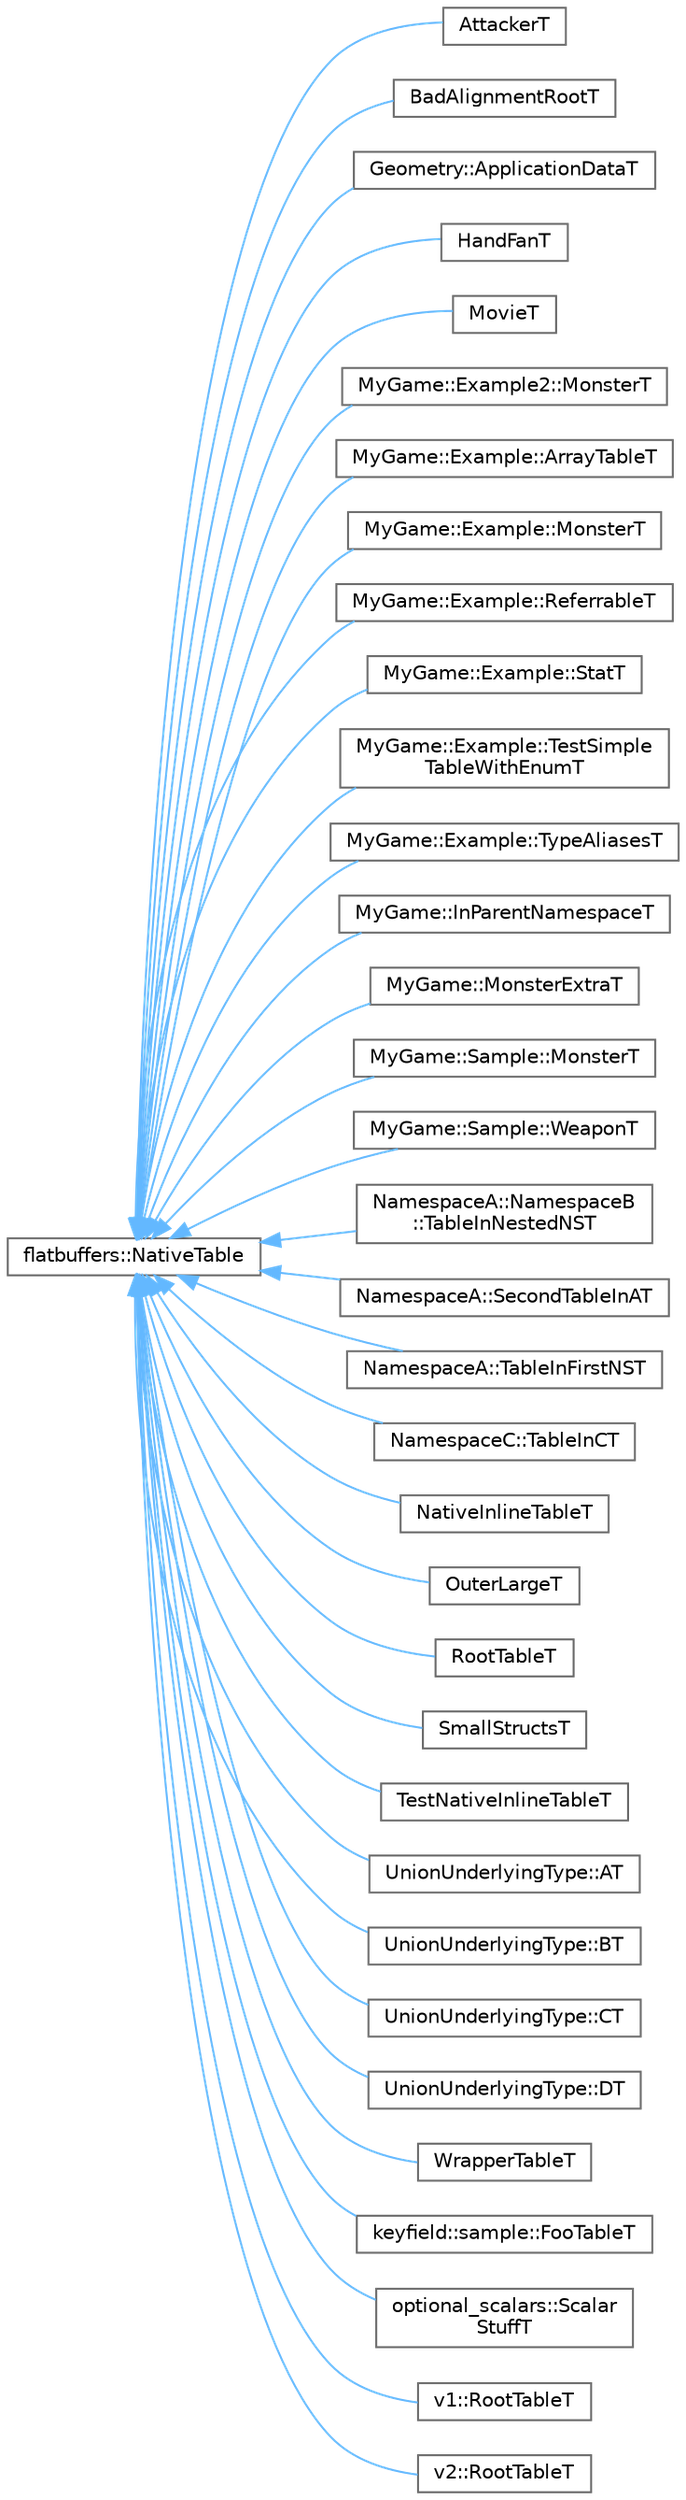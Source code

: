 digraph "Graphical Class Hierarchy"
{
 // LATEX_PDF_SIZE
  bgcolor="transparent";
  edge [fontname=Helvetica,fontsize=10,labelfontname=Helvetica,labelfontsize=10];
  node [fontname=Helvetica,fontsize=10,shape=box,height=0.2,width=0.4];
  rankdir="LR";
  Node0 [id="Node000000",label="flatbuffers::NativeTable",height=0.2,width=0.4,color="grey40", fillcolor="white", style="filled",URL="$structflatbuffers_1_1NativeTable.html",tooltip=" "];
  Node0 -> Node1 [id="edge79_Node000000_Node000001",dir="back",color="steelblue1",style="solid",tooltip=" "];
  Node1 [id="Node000001",label="AttackerT",height=0.2,width=0.4,color="grey40", fillcolor="white", style="filled",URL="$structAttackerT.html",tooltip=" "];
  Node0 -> Node2 [id="edge80_Node000000_Node000002",dir="back",color="steelblue1",style="solid",tooltip=" "];
  Node2 [id="Node000002",label="BadAlignmentRootT",height=0.2,width=0.4,color="grey40", fillcolor="white", style="filled",URL="$structBadAlignmentRootT.html",tooltip=" "];
  Node0 -> Node3 [id="edge81_Node000000_Node000003",dir="back",color="steelblue1",style="solid",tooltip=" "];
  Node3 [id="Node000003",label="Geometry::ApplicationDataT",height=0.2,width=0.4,color="grey40", fillcolor="white", style="filled",URL="$structGeometry_1_1ApplicationDataT.html",tooltip=" "];
  Node0 -> Node4 [id="edge82_Node000000_Node000004",dir="back",color="steelblue1",style="solid",tooltip=" "];
  Node4 [id="Node000004",label="HandFanT",height=0.2,width=0.4,color="grey40", fillcolor="white", style="filled",URL="$structHandFanT.html",tooltip=" "];
  Node0 -> Node5 [id="edge83_Node000000_Node000005",dir="back",color="steelblue1",style="solid",tooltip=" "];
  Node5 [id="Node000005",label="MovieT",height=0.2,width=0.4,color="grey40", fillcolor="white", style="filled",URL="$structMovieT.html",tooltip=" "];
  Node0 -> Node6 [id="edge84_Node000000_Node000006",dir="back",color="steelblue1",style="solid",tooltip=" "];
  Node6 [id="Node000006",label="MyGame::Example2::MonsterT",height=0.2,width=0.4,color="grey40", fillcolor="white", style="filled",URL="$structMyGame_1_1Example2_1_1MonsterT.html",tooltip=" "];
  Node0 -> Node7 [id="edge85_Node000000_Node000007",dir="back",color="steelblue1",style="solid",tooltip=" "];
  Node7 [id="Node000007",label="MyGame::Example::ArrayTableT",height=0.2,width=0.4,color="grey40", fillcolor="white", style="filled",URL="$structMyGame_1_1Example_1_1ArrayTableT.html",tooltip=" "];
  Node0 -> Node8 [id="edge86_Node000000_Node000008",dir="back",color="steelblue1",style="solid",tooltip=" "];
  Node8 [id="Node000008",label="MyGame::Example::MonsterT",height=0.2,width=0.4,color="grey40", fillcolor="white", style="filled",URL="$structMyGame_1_1Example_1_1MonsterT.html",tooltip=" "];
  Node0 -> Node9 [id="edge87_Node000000_Node000009",dir="back",color="steelblue1",style="solid",tooltip=" "];
  Node9 [id="Node000009",label="MyGame::Example::ReferrableT",height=0.2,width=0.4,color="grey40", fillcolor="white", style="filled",URL="$structMyGame_1_1Example_1_1ReferrableT.html",tooltip=" "];
  Node0 -> Node10 [id="edge88_Node000000_Node000010",dir="back",color="steelblue1",style="solid",tooltip=" "];
  Node10 [id="Node000010",label="MyGame::Example::StatT",height=0.2,width=0.4,color="grey40", fillcolor="white", style="filled",URL="$structMyGame_1_1Example_1_1StatT.html",tooltip=" "];
  Node0 -> Node11 [id="edge89_Node000000_Node000011",dir="back",color="steelblue1",style="solid",tooltip=" "];
  Node11 [id="Node000011",label="MyGame::Example::TestSimple\lTableWithEnumT",height=0.2,width=0.4,color="grey40", fillcolor="white", style="filled",URL="$structMyGame_1_1Example_1_1TestSimpleTableWithEnumT.html",tooltip=" "];
  Node0 -> Node12 [id="edge90_Node000000_Node000012",dir="back",color="steelblue1",style="solid",tooltip=" "];
  Node12 [id="Node000012",label="MyGame::Example::TypeAliasesT",height=0.2,width=0.4,color="grey40", fillcolor="white", style="filled",URL="$structMyGame_1_1Example_1_1TypeAliasesT.html",tooltip=" "];
  Node0 -> Node13 [id="edge91_Node000000_Node000013",dir="back",color="steelblue1",style="solid",tooltip=" "];
  Node13 [id="Node000013",label="MyGame::InParentNamespaceT",height=0.2,width=0.4,color="grey40", fillcolor="white", style="filled",URL="$structMyGame_1_1InParentNamespaceT.html",tooltip=" "];
  Node0 -> Node14 [id="edge92_Node000000_Node000014",dir="back",color="steelblue1",style="solid",tooltip=" "];
  Node14 [id="Node000014",label="MyGame::MonsterExtraT",height=0.2,width=0.4,color="grey40", fillcolor="white", style="filled",URL="$structMyGame_1_1MonsterExtraT.html",tooltip=" "];
  Node0 -> Node15 [id="edge93_Node000000_Node000015",dir="back",color="steelblue1",style="solid",tooltip=" "];
  Node15 [id="Node000015",label="MyGame::Sample::MonsterT",height=0.2,width=0.4,color="grey40", fillcolor="white", style="filled",URL="$structMyGame_1_1Sample_1_1MonsterT.html",tooltip=" "];
  Node0 -> Node16 [id="edge94_Node000000_Node000016",dir="back",color="steelblue1",style="solid",tooltip=" "];
  Node16 [id="Node000016",label="MyGame::Sample::WeaponT",height=0.2,width=0.4,color="grey40", fillcolor="white", style="filled",URL="$structMyGame_1_1Sample_1_1WeaponT.html",tooltip=" "];
  Node0 -> Node17 [id="edge95_Node000000_Node000017",dir="back",color="steelblue1",style="solid",tooltip=" "];
  Node17 [id="Node000017",label="NamespaceA::NamespaceB\l::TableInNestedNST",height=0.2,width=0.4,color="grey40", fillcolor="white", style="filled",URL="$structNamespaceA_1_1NamespaceB_1_1TableInNestedNST.html",tooltip=" "];
  Node0 -> Node18 [id="edge96_Node000000_Node000018",dir="back",color="steelblue1",style="solid",tooltip=" "];
  Node18 [id="Node000018",label="NamespaceA::SecondTableInAT",height=0.2,width=0.4,color="grey40", fillcolor="white", style="filled",URL="$structNamespaceA_1_1SecondTableInAT.html",tooltip=" "];
  Node0 -> Node19 [id="edge97_Node000000_Node000019",dir="back",color="steelblue1",style="solid",tooltip=" "];
  Node19 [id="Node000019",label="NamespaceA::TableInFirstNST",height=0.2,width=0.4,color="grey40", fillcolor="white", style="filled",URL="$structNamespaceA_1_1TableInFirstNST.html",tooltip=" "];
  Node0 -> Node20 [id="edge98_Node000000_Node000020",dir="back",color="steelblue1",style="solid",tooltip=" "];
  Node20 [id="Node000020",label="NamespaceC::TableInCT",height=0.2,width=0.4,color="grey40", fillcolor="white", style="filled",URL="$structNamespaceC_1_1TableInCT.html",tooltip=" "];
  Node0 -> Node21 [id="edge99_Node000000_Node000021",dir="back",color="steelblue1",style="solid",tooltip=" "];
  Node21 [id="Node000021",label="NativeInlineTableT",height=0.2,width=0.4,color="grey40", fillcolor="white", style="filled",URL="$structNativeInlineTableT.html",tooltip=" "];
  Node0 -> Node22 [id="edge100_Node000000_Node000022",dir="back",color="steelblue1",style="solid",tooltip=" "];
  Node22 [id="Node000022",label="OuterLargeT",height=0.2,width=0.4,color="grey40", fillcolor="white", style="filled",URL="$structOuterLargeT.html",tooltip=" "];
  Node0 -> Node23 [id="edge101_Node000000_Node000023",dir="back",color="steelblue1",style="solid",tooltip=" "];
  Node23 [id="Node000023",label="RootTableT",height=0.2,width=0.4,color="grey40", fillcolor="white", style="filled",URL="$structRootTableT.html",tooltip=" "];
  Node0 -> Node24 [id="edge102_Node000000_Node000024",dir="back",color="steelblue1",style="solid",tooltip=" "];
  Node24 [id="Node000024",label="SmallStructsT",height=0.2,width=0.4,color="grey40", fillcolor="white", style="filled",URL="$structSmallStructsT.html",tooltip=" "];
  Node0 -> Node25 [id="edge103_Node000000_Node000025",dir="back",color="steelblue1",style="solid",tooltip=" "];
  Node25 [id="Node000025",label="TestNativeInlineTableT",height=0.2,width=0.4,color="grey40", fillcolor="white", style="filled",URL="$structTestNativeInlineTableT.html",tooltip=" "];
  Node0 -> Node26 [id="edge104_Node000000_Node000026",dir="back",color="steelblue1",style="solid",tooltip=" "];
  Node26 [id="Node000026",label="UnionUnderlyingType::AT",height=0.2,width=0.4,color="grey40", fillcolor="white", style="filled",URL="$structUnionUnderlyingType_1_1AT.html",tooltip=" "];
  Node0 -> Node27 [id="edge105_Node000000_Node000027",dir="back",color="steelblue1",style="solid",tooltip=" "];
  Node27 [id="Node000027",label="UnionUnderlyingType::BT",height=0.2,width=0.4,color="grey40", fillcolor="white", style="filled",URL="$structUnionUnderlyingType_1_1BT.html",tooltip=" "];
  Node0 -> Node28 [id="edge106_Node000000_Node000028",dir="back",color="steelblue1",style="solid",tooltip=" "];
  Node28 [id="Node000028",label="UnionUnderlyingType::CT",height=0.2,width=0.4,color="grey40", fillcolor="white", style="filled",URL="$structUnionUnderlyingType_1_1CT.html",tooltip=" "];
  Node0 -> Node29 [id="edge107_Node000000_Node000029",dir="back",color="steelblue1",style="solid",tooltip=" "];
  Node29 [id="Node000029",label="UnionUnderlyingType::DT",height=0.2,width=0.4,color="grey40", fillcolor="white", style="filled",URL="$structUnionUnderlyingType_1_1DT.html",tooltip=" "];
  Node0 -> Node30 [id="edge108_Node000000_Node000030",dir="back",color="steelblue1",style="solid",tooltip=" "];
  Node30 [id="Node000030",label="WrapperTableT",height=0.2,width=0.4,color="grey40", fillcolor="white", style="filled",URL="$structWrapperTableT.html",tooltip=" "];
  Node0 -> Node31 [id="edge109_Node000000_Node000031",dir="back",color="steelblue1",style="solid",tooltip=" "];
  Node31 [id="Node000031",label="keyfield::sample::FooTableT",height=0.2,width=0.4,color="grey40", fillcolor="white", style="filled",URL="$structkeyfield_1_1sample_1_1FooTableT.html",tooltip=" "];
  Node0 -> Node32 [id="edge110_Node000000_Node000032",dir="back",color="steelblue1",style="solid",tooltip=" "];
  Node32 [id="Node000032",label="optional_scalars::Scalar\lStuffT",height=0.2,width=0.4,color="grey40", fillcolor="white", style="filled",URL="$structoptional__scalars_1_1ScalarStuffT.html",tooltip=" "];
  Node0 -> Node33 [id="edge111_Node000000_Node000033",dir="back",color="steelblue1",style="solid",tooltip=" "];
  Node33 [id="Node000033",label="v1::RootTableT",height=0.2,width=0.4,color="grey40", fillcolor="white", style="filled",URL="$structv1_1_1RootTableT.html",tooltip=" "];
  Node0 -> Node34 [id="edge112_Node000000_Node000034",dir="back",color="steelblue1",style="solid",tooltip=" "];
  Node34 [id="Node000034",label="v2::RootTableT",height=0.2,width=0.4,color="grey40", fillcolor="white", style="filled",URL="$structv2_1_1RootTableT.html",tooltip=" "];
}
